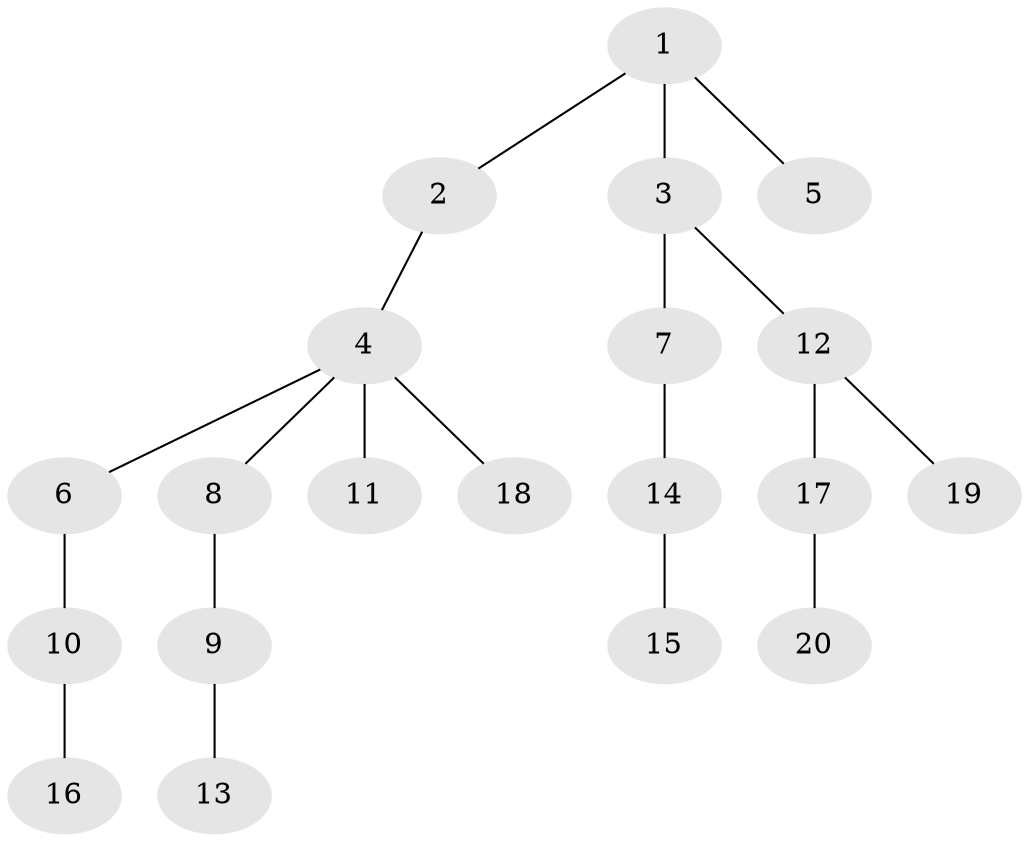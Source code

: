 // Generated by graph-tools (version 1.1) at 2025/46/02/15/25 05:46:28]
// undirected, 20 vertices, 19 edges
graph export_dot {
graph [start="1"]
  node [color=gray90,style=filled];
  1;
  2;
  3;
  4;
  5;
  6;
  7;
  8;
  9;
  10;
  11;
  12;
  13;
  14;
  15;
  16;
  17;
  18;
  19;
  20;
  1 -- 2;
  1 -- 3;
  1 -- 5;
  2 -- 4;
  3 -- 7;
  3 -- 12;
  4 -- 6;
  4 -- 8;
  4 -- 11;
  4 -- 18;
  6 -- 10;
  7 -- 14;
  8 -- 9;
  9 -- 13;
  10 -- 16;
  12 -- 17;
  12 -- 19;
  14 -- 15;
  17 -- 20;
}
